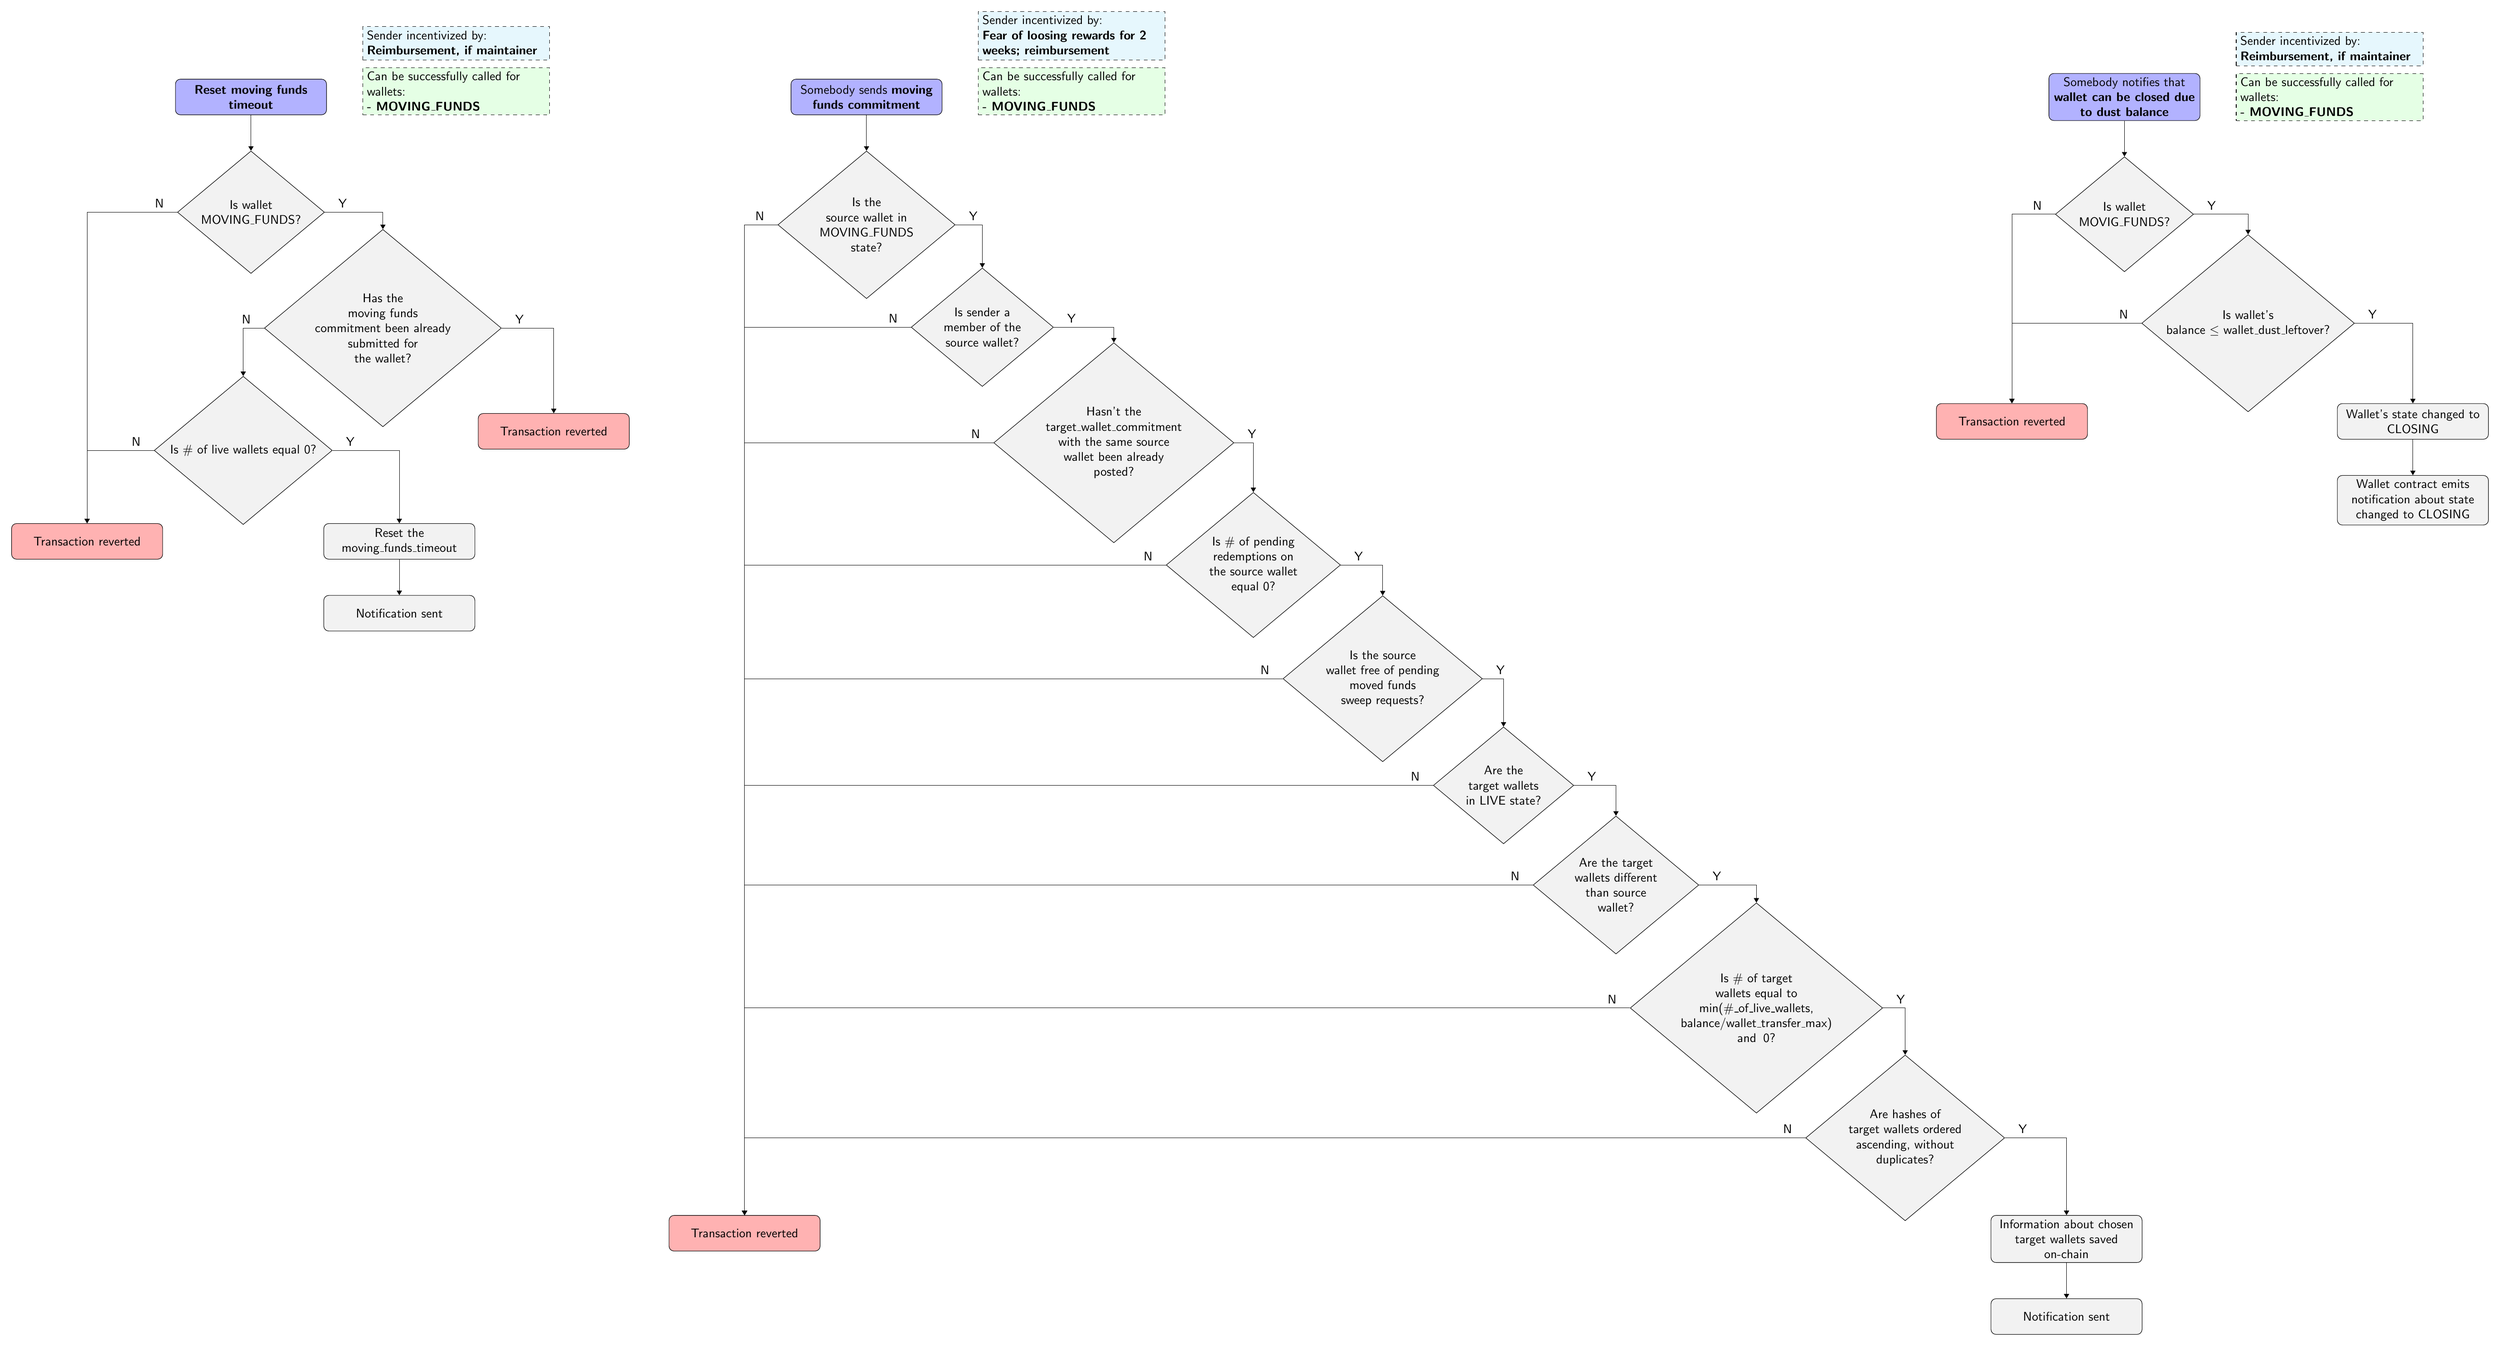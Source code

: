% TIP: To generate PDF file run `pdflatex filename.tikz`. To generate PNG file
% run `convert -density 300 filename.pdf -resize 50% filename.png` (requires
% intallation of `imagemagick` tool).

\documentclass{standalone}%
\usepackage{tikz}%
\usetikzlibrary{positioning,shapes,arrows.meta,chains}%

% These commands are used to draw arrow labels
\newcommand{\yes}{node [auto, pos=0, xshift=5mm]{Y}}%
\newcommand{\no}{node [auto, swap, pos=0, xshift=-5mm]{N}}%

% We need layers to draw the background
\pgfdeclarelayer{background}%
\pgfsetlayers{background,main}%

\begin{document}%
\begin{tikzpicture}[
% Specify styles for nodes:
    base/.style = {rectangle, rounded corners, draw=black,
                   minimum width=4cm, minimum height=1cm,
                   text centered, text width=4cm, align=flush center},
   start/.style = {base, fill=blue!30},
  revert/.style = {base, fill=red!30},
  action/.style = {base, fill=black!5},
   check/.style = {diamond, aspect=1.2, draw=black, fill=black!5,
                   minimum width=1cm, align=center},
   note1/.style = {rectangle, draw, dashed, fill=green!10,
                   align=flush left, text width=5cm},
   note2/.style = {rectangle, draw, dashed, fill=cyan!10,
                   align=flush left, text width=5cm},
              > = Triangle,                  % defines the arrow tip style when `->` is used
           font = \sffamily,
]

% RESET MOVING FUNDS TIMEOUT
% Nodes
\node[start]                                                       (rmft_start)   {\textbf{Reset moving funds timeout}};
\node[check, below=of rmft_start]                                  (rmft_check1)  {Is wallet\\ MOVING\_FUNDS?};
\node[check, below right=of rmft_check1]                           (rmft_check2)  {Has the\\ moving funds\\ commitment been already\\ submitted for\\ the wallet?};
\node[check, below left=of rmft_check2]                            (rmft_check3)  {Is \# of live wallets equal 0?};
\node[revert, below right=of rmft_check2]                          (rmft_revert1) {Transaction reverted};
\node[revert, below left=of rmft_check3]                           (rmft_revert2) {Transaction reverted};
\node[action, below right=of rmft_check3]                          (rmft_action1) {Reset the moving\_funds\_timeout};
\node[action, below=of rmft_action1]                               (rmft_action2) {Notification sent};
\node[note1, right=of rmft_start.south east, anchor=south west]    (rmft_note1)   {Can be successfully called for wallets:\\ 
                                                                                   \textbf{- MOVING\_FUNDS}};
\node[note2, above=of rmft_note1.north, anchor=south, yshift=-8mm] (rmft_note2)   {Sender incentivized by:\\ \textbf{Reimbursement, if maintainer}};

% Arrows
\draw[->] (rmft_start)   -- (rmft_check1);
\draw[->] (rmft_check1)  -| (rmft_revert2) \no;
\draw[->] (rmft_check1)  -| (rmft_check2)  \yes;
\draw[->] (rmft_check2)  -| (rmft_check3)  \no;
\draw[->] (rmft_check2)  -| (rmft_revert1) \yes;
\draw[->] (rmft_check3)  -| (rmft_revert2) \no;
\draw[->] (rmft_check3)  -| (rmft_action1) \yes;
\draw[->] (rmft_action1) -- (rmft_action2);

% MOVING FUNDS COMMITMENT
% Nodes
\node[start, right=of rmft_start, xshift=12cm]                    (mfc_start)   {Somebody sends \textbf{moving funds commitment}};
\node[check, below=of mfc_start]                                  (mfc_check1)  {Is the\\ source wallet in\\ MOVING\_FUNDS\\ state?};
\node[check, below right=of mfc_check1]                           (mfc_check2)  {Is sender a\\ member of the\\ source wallet?};
\node[check, below right=of mfc_check2]                           (mfc_check3)  {Hasn't the\\ target\_wallet\_commitment\\ with the same source\\ wallet been already\\ posted?};
\node[check, below right=of mfc_check3]                           (mfc_check4)  {Is \# of pending\\ redemptions on\\ the source wallet\\ equal 0?};
\node[check, below right=of mfc_check4]                           (mfc_check5)  {Is the source\\ wallet free of pending\\ moved funds\\ sweep requests?};
\node[check, below right=of mfc_check5]                           (mfc_check6)  {Are the\\ target wallets\\ in LIVE state?};
\node[check, below right=of mfc_check6]                           (mfc_check7)  {Are the target\\ wallets different\\ than source\\ wallet?};
\node[check, below right=of mfc_check7]                           (mfc_check8)  {Is \# of target\\ wallets equal to\\ min(\#\_of\_live\_wallets,\\ balance/wallet\_transfer\_max)\\ and \>0?};
\node[check, below right=of mfc_check8]                           (mfc_check9)  {Are hashes of\\ target wallets ordered\\ ascending, without\\ duplicates?};              
\node[revert, below left=of mfc_check9, xshift=-28cm]             (mfc_revert1) {Transaction reverted};
\node[action, below right=of mfc_check9]                          (mfc_action1) {Information about chosen target wallets saved on-chain};
\node[action, below=of mfc_action1]                               (mfc_action2) {Notification sent};
\node[note1, right=of mfc_start.south east, anchor=south west]    (mfc_note1)   {Can be successfully called for wallets:\\
                                                                                 \textbf{- MOVING\_FUNDS}};
\node[note2, above=of mfc_note1.north, anchor=south, yshift=-8mm] (mfc_note2)   {Sender incentivized by:\\ \textbf{Fear of loosing rewards for 2 weeks; reimbursement}};

% Arrows
\draw[->] (mfc_start)   -- (mfc_check1);
\draw[->] (mfc_check1)  -| (mfc_revert1) \no;
\draw[->] (mfc_check1)  -| (mfc_check2)  \yes;
\draw[->] (mfc_check2)  -| (mfc_revert1) \no;
\draw[->] (mfc_check2)  -| (mfc_check3)  \yes;
\draw[->] (mfc_check3)  -| (mfc_revert1) \no;
\draw[->] (mfc_check3)  -| (mfc_check4)  \yes;
\draw[->] (mfc_check4)  -| (mfc_revert1) \no;
\draw[->] (mfc_check4)  -| (mfc_check5)  \yes;
\draw[->] (mfc_check5)  -| (mfc_revert1) \no;
\draw[->] (mfc_check5)  -| (mfc_check6)  \yes;
\draw[->] (mfc_check6)  -| (mfc_revert1) \no;
\draw[->] (mfc_check6)  -| (mfc_check7)  \yes;
\draw[->] (mfc_check7)  -| (mfc_revert1) \no;
\draw[->] (mfc_check7)  -| (mfc_check8)  \yes;
\draw[->] (mfc_check8)  -| (mfc_revert1) \no;
\draw[->] (mfc_check8)  -| (mfc_check9)  \yes;
\draw[->] (mfc_check9)  -| (mfc_revert1) \no;
\draw[->] (mfc_check9)  -| (mfc_action1) \yes;
\draw[->] (mfc_action1) -- (mfc_action2);


% DUST BALANCE
% Nodes
\node[start, right=of mfc_start, xshift=30cm]                    (db_start)   {Somebody notifies that \textbf{wallet can be closed due to dust balance}};
\node[check, below=of db_start]                                  (db_check1)  {Is wallet\\ MOVIG\_FUNDS?};
\node[check, below right=of db_check1]                           (db_check2)  {Is wallet's\\ balance $\leq$ wallet\_dust\_leftover?};              
\node[revert, below left=of db_check2, xshift=-2cm]              (db_revert1) {Transaction reverted};
\node[action, below right=of db_check2]                          (db_action1) {Wallet's state changed to CLOSING};
\node[action, below=of db_action1]                               (db_action2) {Wallet contract emits notification about state changed to CLOSING};
\node[note1, right=of db_start.south east, anchor=south west]    (db_note1)   {Can be successfully called for wallets:\\
                                                                               \textbf{- MOVING\_FUNDS}};
\node[note2, above=of db_note1.north, anchor=south, yshift=-8mm] (db_note2)   {Sender incentivized by:\\ \textbf{Reimbursement, if maintainer}};

% Arrows
\draw[->] (db_start)   -- (db_check1);
\draw[->] (db_check1)  -| (db_revert1) \no;
\draw[->] (db_check1)  -| (db_check2)  \yes;
\draw[->] (db_check2)  -| (db_revert1) \no;
\draw[->] (db_check2)  -| (db_action1) \yes;
\draw[->] (db_action1) -- (db_action2);


% BACKGROUND
% To draw the background behind the nodes and other objects we use pgf layers. 
% We calculate top left and bottom right corners position of current canvas and
% construct white background between those points expanded by some small amount.
% This gives us nice little margin around the diagram.

\begin{pgfonlayer}{background}
  \path (current bounding box.north west)+(-0.2,0.2) node (a) {};
  \path (current bounding box.south east)+(0.2,-0.2) node (b) {};
  \path[fill=white] (a) rectangle (b);
\end{pgfonlayer}

\end{tikzpicture}
\end{document}
